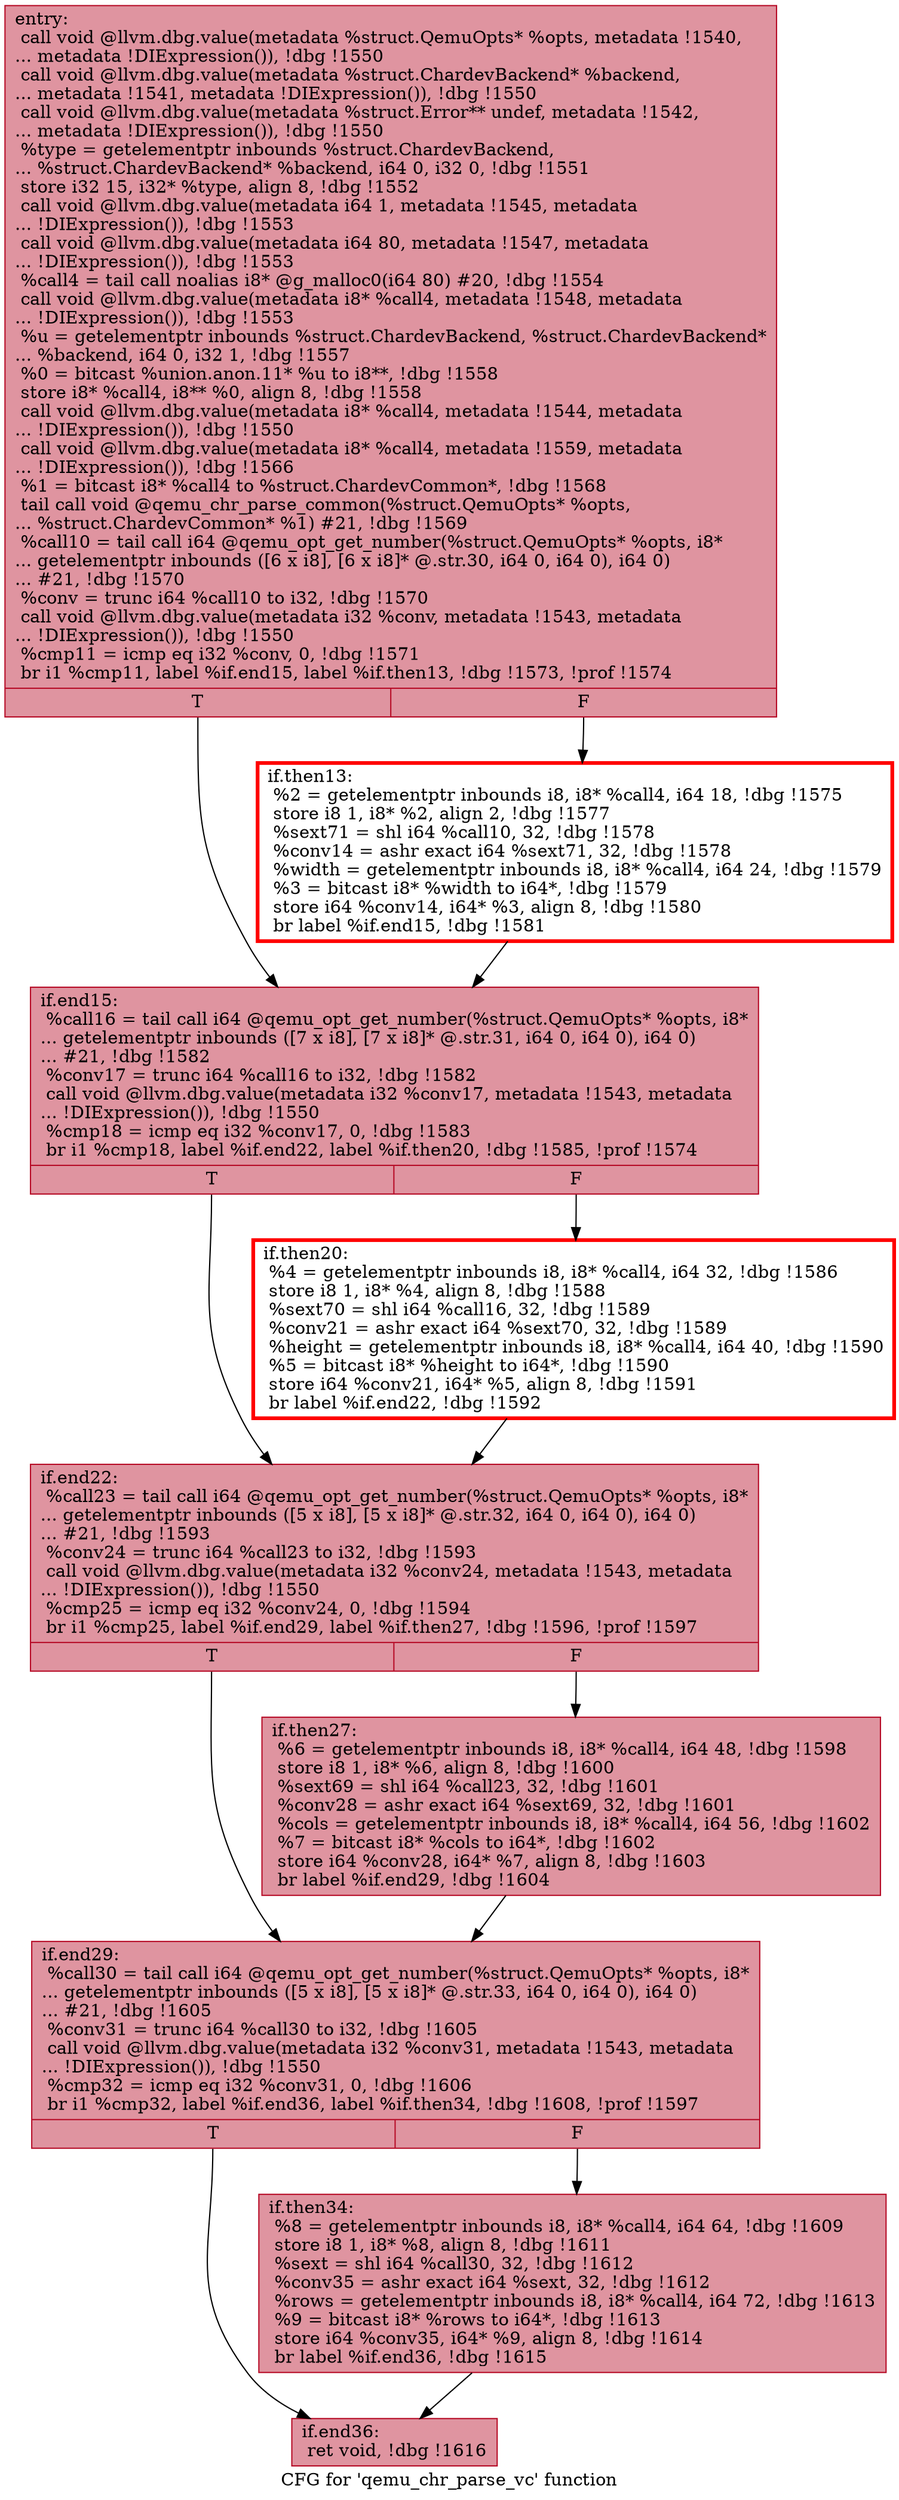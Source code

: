 digraph "CFG for 'qemu_chr_parse_vc' function" {
	label="CFG for 'qemu_chr_parse_vc' function";

	Node0x564187f00380 [shape=record,color="#b70d28ff", style=filled, fillcolor="#b70d2870",label="{entry:\l  call void @llvm.dbg.value(metadata %struct.QemuOpts* %opts, metadata !1540,\l... metadata !DIExpression()), !dbg !1550\l  call void @llvm.dbg.value(metadata %struct.ChardevBackend* %backend,\l... metadata !1541, metadata !DIExpression()), !dbg !1550\l  call void @llvm.dbg.value(metadata %struct.Error** undef, metadata !1542,\l... metadata !DIExpression()), !dbg !1550\l  %type = getelementptr inbounds %struct.ChardevBackend,\l... %struct.ChardevBackend* %backend, i64 0, i32 0, !dbg !1551\l  store i32 15, i32* %type, align 8, !dbg !1552\l  call void @llvm.dbg.value(metadata i64 1, metadata !1545, metadata\l... !DIExpression()), !dbg !1553\l  call void @llvm.dbg.value(metadata i64 80, metadata !1547, metadata\l... !DIExpression()), !dbg !1553\l  %call4 = tail call noalias i8* @g_malloc0(i64 80) #20, !dbg !1554\l  call void @llvm.dbg.value(metadata i8* %call4, metadata !1548, metadata\l... !DIExpression()), !dbg !1553\l  %u = getelementptr inbounds %struct.ChardevBackend, %struct.ChardevBackend*\l... %backend, i64 0, i32 1, !dbg !1557\l  %0 = bitcast %union.anon.11* %u to i8**, !dbg !1558\l  store i8* %call4, i8** %0, align 8, !dbg !1558\l  call void @llvm.dbg.value(metadata i8* %call4, metadata !1544, metadata\l... !DIExpression()), !dbg !1550\l  call void @llvm.dbg.value(metadata i8* %call4, metadata !1559, metadata\l... !DIExpression()), !dbg !1566\l  %1 = bitcast i8* %call4 to %struct.ChardevCommon*, !dbg !1568\l  tail call void @qemu_chr_parse_common(%struct.QemuOpts* %opts,\l... %struct.ChardevCommon* %1) #21, !dbg !1569\l  %call10 = tail call i64 @qemu_opt_get_number(%struct.QemuOpts* %opts, i8*\l... getelementptr inbounds ([6 x i8], [6 x i8]* @.str.30, i64 0, i64 0), i64 0)\l... #21, !dbg !1570\l  %conv = trunc i64 %call10 to i32, !dbg !1570\l  call void @llvm.dbg.value(metadata i32 %conv, metadata !1543, metadata\l... !DIExpression()), !dbg !1550\l  %cmp11 = icmp eq i32 %conv, 0, !dbg !1571\l  br i1 %cmp11, label %if.end15, label %if.then13, !dbg !1573, !prof !1574\l|{<s0>T|<s1>F}}"];
	Node0x564187f00380:s0 -> Node0x564187f14c90;
	Node0x564187f00380:s1 -> Node0x5641876dfff0;
	Node0x5641876dfff0 [shape=record,penwidth=3.0, color="red",label="{if.then13:                                        \l  %2 = getelementptr inbounds i8, i8* %call4, i64 18, !dbg !1575\l  store i8 1, i8* %2, align 2, !dbg !1577\l  %sext71 = shl i64 %call10, 32, !dbg !1578\l  %conv14 = ashr exact i64 %sext71, 32, !dbg !1578\l  %width = getelementptr inbounds i8, i8* %call4, i64 24, !dbg !1579\l  %3 = bitcast i8* %width to i64*, !dbg !1579\l  store i64 %conv14, i64* %3, align 8, !dbg !1580\l  br label %if.end15, !dbg !1581\l}"];
	Node0x5641876dfff0 -> Node0x564187f14c90;
	Node0x564187f14c90 [shape=record,color="#b70d28ff", style=filled, fillcolor="#b70d2870",label="{if.end15:                                         \l  %call16 = tail call i64 @qemu_opt_get_number(%struct.QemuOpts* %opts, i8*\l... getelementptr inbounds ([7 x i8], [7 x i8]* @.str.31, i64 0, i64 0), i64 0)\l... #21, !dbg !1582\l  %conv17 = trunc i64 %call16 to i32, !dbg !1582\l  call void @llvm.dbg.value(metadata i32 %conv17, metadata !1543, metadata\l... !DIExpression()), !dbg !1550\l  %cmp18 = icmp eq i32 %conv17, 0, !dbg !1583\l  br i1 %cmp18, label %if.end22, label %if.then20, !dbg !1585, !prof !1574\l|{<s0>T|<s1>F}}"];
	Node0x564187f14c90:s0 -> Node0x564187f17ea0;
	Node0x564187f14c90:s1 -> Node0x564187f17e30;
	Node0x564187f17e30 [shape=record,penwidth=3.0, color="red",label="{if.then20:                                        \l  %4 = getelementptr inbounds i8, i8* %call4, i64 32, !dbg !1586\l  store i8 1, i8* %4, align 8, !dbg !1588\l  %sext70 = shl i64 %call16, 32, !dbg !1589\l  %conv21 = ashr exact i64 %sext70, 32, !dbg !1589\l  %height = getelementptr inbounds i8, i8* %call4, i64 40, !dbg !1590\l  %5 = bitcast i8* %height to i64*, !dbg !1590\l  store i64 %conv21, i64* %5, align 8, !dbg !1591\l  br label %if.end22, !dbg !1592\l}"];
	Node0x564187f17e30 -> Node0x564187f17ea0;
	Node0x564187f17ea0 [shape=record,color="#b70d28ff", style=filled, fillcolor="#b70d2870",label="{if.end22:                                         \l  %call23 = tail call i64 @qemu_opt_get_number(%struct.QemuOpts* %opts, i8*\l... getelementptr inbounds ([5 x i8], [5 x i8]* @.str.32, i64 0, i64 0), i64 0)\l... #21, !dbg !1593\l  %conv24 = trunc i64 %call23 to i32, !dbg !1593\l  call void @llvm.dbg.value(metadata i32 %conv24, metadata !1543, metadata\l... !DIExpression()), !dbg !1550\l  %cmp25 = icmp eq i32 %conv24, 0, !dbg !1594\l  br i1 %cmp25, label %if.end29, label %if.then27, !dbg !1596, !prof !1597\l|{<s0>T|<s1>F}}"];
	Node0x564187f17ea0:s0 -> Node0x564187f19290;
	Node0x564187f17ea0:s1 -> Node0x564187f19220;
	Node0x564187f19220 [shape=record,color="#b70d28ff", style=filled, fillcolor="#b70d2870",label="{if.then27:                                        \l  %6 = getelementptr inbounds i8, i8* %call4, i64 48, !dbg !1598\l  store i8 1, i8* %6, align 8, !dbg !1600\l  %sext69 = shl i64 %call23, 32, !dbg !1601\l  %conv28 = ashr exact i64 %sext69, 32, !dbg !1601\l  %cols = getelementptr inbounds i8, i8* %call4, i64 56, !dbg !1602\l  %7 = bitcast i8* %cols to i64*, !dbg !1602\l  store i64 %conv28, i64* %7, align 8, !dbg !1603\l  br label %if.end29, !dbg !1604\l}"];
	Node0x564187f19220 -> Node0x564187f19290;
	Node0x564187f19290 [shape=record,color="#b70d28ff", style=filled, fillcolor="#b70d2870",label="{if.end29:                                         \l  %call30 = tail call i64 @qemu_opt_get_number(%struct.QemuOpts* %opts, i8*\l... getelementptr inbounds ([5 x i8], [5 x i8]* @.str.33, i64 0, i64 0), i64 0)\l... #21, !dbg !1605\l  %conv31 = trunc i64 %call30 to i32, !dbg !1605\l  call void @llvm.dbg.value(metadata i32 %conv31, metadata !1543, metadata\l... !DIExpression()), !dbg !1550\l  %cmp32 = icmp eq i32 %conv31, 0, !dbg !1606\l  br i1 %cmp32, label %if.end36, label %if.then34, !dbg !1608, !prof !1597\l|{<s0>T|<s1>F}}"];
	Node0x564187f19290:s0 -> Node0x564187f1a380;
	Node0x564187f19290:s1 -> Node0x564187f1a310;
	Node0x564187f1a310 [shape=record,color="#b70d28ff", style=filled, fillcolor="#b70d2870",label="{if.then34:                                        \l  %8 = getelementptr inbounds i8, i8* %call4, i64 64, !dbg !1609\l  store i8 1, i8* %8, align 8, !dbg !1611\l  %sext = shl i64 %call30, 32, !dbg !1612\l  %conv35 = ashr exact i64 %sext, 32, !dbg !1612\l  %rows = getelementptr inbounds i8, i8* %call4, i64 72, !dbg !1613\l  %9 = bitcast i8* %rows to i64*, !dbg !1613\l  store i64 %conv35, i64* %9, align 8, !dbg !1614\l  br label %if.end36, !dbg !1615\l}"];
	Node0x564187f1a310 -> Node0x564187f1a380;
	Node0x564187f1a380 [shape=record,color="#b70d28ff", style=filled, fillcolor="#b70d2870",label="{if.end36:                                         \l  ret void, !dbg !1616\l}"];
}
